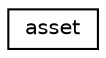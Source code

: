 digraph "Graphical Class Hierarchy"
{
  edge [fontname="Helvetica",fontsize="10",labelfontname="Helvetica",labelfontsize="10"];
  node [fontname="Helvetica",fontsize="10",shape=record];
  rankdir="LR";
  Node0 [label="asset",height=0.2,width=0.4,color="black", fillcolor="white", style="filled",URL="$structasset.html"];
}
